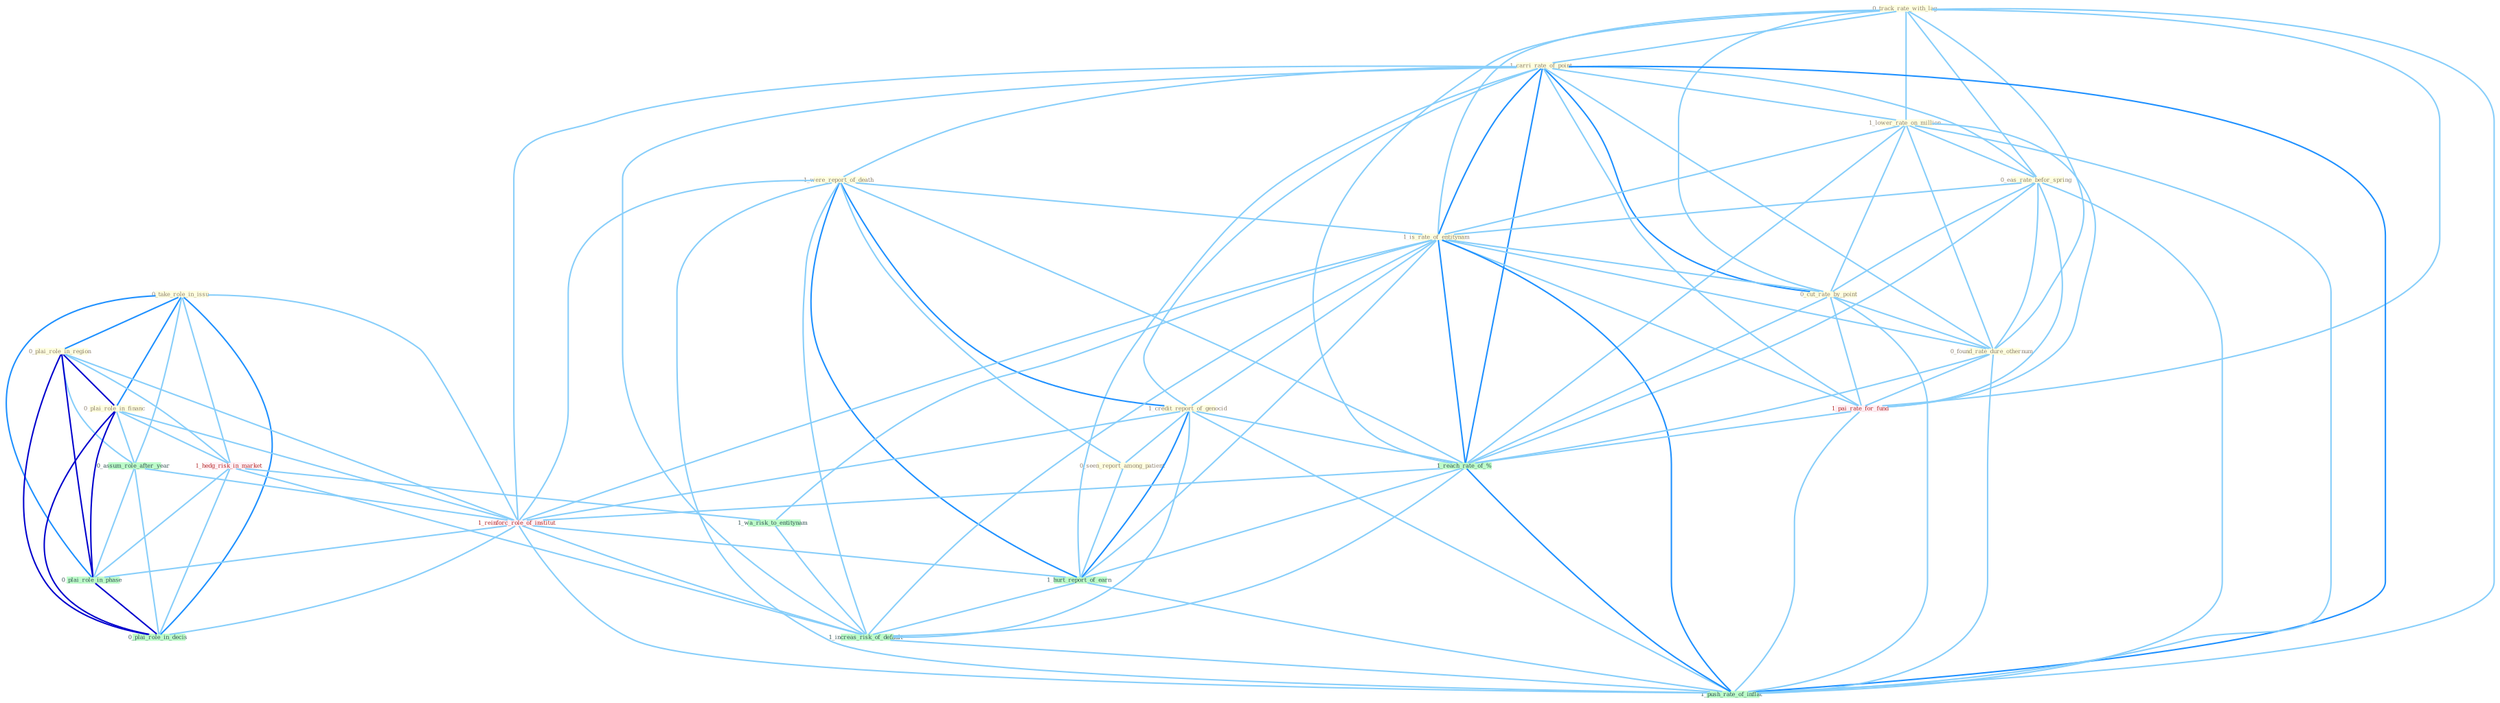 Graph G{ 
    node
    [shape=polygon,style=filled,width=.5,height=.06,color="#BDFCC9",fixedsize=true,fontsize=4,
    fontcolor="#2f4f4f"];
    {node
    [color="#ffffe0", fontcolor="#8b7d6b"] "0_take_role_in_issu " "0_track_rate_with_lag " "1_carri_rate_of_point " "0_plai_role_in_region " "0_plai_role_in_financ " "1_lower_rate_on_million " "0_eas_rate_befor_spring " "1_were_report_of_death " "1_is_rate_of_entitynam " "1_credit_report_of_genocid " "0_cut_rate_by_point " "0_found_rate_dure_othernum " "0_seen_report_among_patient "}
{node [color="#fff0f5", fontcolor="#b22222"] "1_hedg_risk_in_market " "1_pai_rate_for_fund " "1_reinforc_role_of_institut "}
edge [color="#B0E2FF"];

	"0_take_role_in_issu " -- "0_plai_role_in_region " [w="2", color="#1e90ff" , len=0.8];
	"0_take_role_in_issu " -- "0_plai_role_in_financ " [w="2", color="#1e90ff" , len=0.8];
	"0_take_role_in_issu " -- "0_assum_role_after_year " [w="1", color="#87cefa" ];
	"0_take_role_in_issu " -- "1_hedg_risk_in_market " [w="1", color="#87cefa" ];
	"0_take_role_in_issu " -- "1_reinforc_role_of_institut " [w="1", color="#87cefa" ];
	"0_take_role_in_issu " -- "0_plai_role_in_phase " [w="2", color="#1e90ff" , len=0.8];
	"0_take_role_in_issu " -- "0_plai_role_in_decis " [w="2", color="#1e90ff" , len=0.8];
	"0_track_rate_with_lag " -- "1_carri_rate_of_point " [w="1", color="#87cefa" ];
	"0_track_rate_with_lag " -- "1_lower_rate_on_million " [w="1", color="#87cefa" ];
	"0_track_rate_with_lag " -- "0_eas_rate_befor_spring " [w="1", color="#87cefa" ];
	"0_track_rate_with_lag " -- "1_is_rate_of_entitynam " [w="1", color="#87cefa" ];
	"0_track_rate_with_lag " -- "0_cut_rate_by_point " [w="1", color="#87cefa" ];
	"0_track_rate_with_lag " -- "0_found_rate_dure_othernum " [w="1", color="#87cefa" ];
	"0_track_rate_with_lag " -- "1_pai_rate_for_fund " [w="1", color="#87cefa" ];
	"0_track_rate_with_lag " -- "1_reach_rate_of_% " [w="1", color="#87cefa" ];
	"0_track_rate_with_lag " -- "1_push_rate_of_inflat " [w="1", color="#87cefa" ];
	"1_carri_rate_of_point " -- "1_lower_rate_on_million " [w="1", color="#87cefa" ];
	"1_carri_rate_of_point " -- "0_eas_rate_befor_spring " [w="1", color="#87cefa" ];
	"1_carri_rate_of_point " -- "1_were_report_of_death " [w="1", color="#87cefa" ];
	"1_carri_rate_of_point " -- "1_is_rate_of_entitynam " [w="2", color="#1e90ff" , len=0.8];
	"1_carri_rate_of_point " -- "1_credit_report_of_genocid " [w="1", color="#87cefa" ];
	"1_carri_rate_of_point " -- "0_cut_rate_by_point " [w="2", color="#1e90ff" , len=0.8];
	"1_carri_rate_of_point " -- "0_found_rate_dure_othernum " [w="1", color="#87cefa" ];
	"1_carri_rate_of_point " -- "1_pai_rate_for_fund " [w="1", color="#87cefa" ];
	"1_carri_rate_of_point " -- "1_reach_rate_of_% " [w="2", color="#1e90ff" , len=0.8];
	"1_carri_rate_of_point " -- "1_reinforc_role_of_institut " [w="1", color="#87cefa" ];
	"1_carri_rate_of_point " -- "1_hurt_report_of_earn " [w="1", color="#87cefa" ];
	"1_carri_rate_of_point " -- "1_increas_risk_of_default " [w="1", color="#87cefa" ];
	"1_carri_rate_of_point " -- "1_push_rate_of_inflat " [w="2", color="#1e90ff" , len=0.8];
	"0_plai_role_in_region " -- "0_plai_role_in_financ " [w="3", color="#0000cd" , len=0.6];
	"0_plai_role_in_region " -- "0_assum_role_after_year " [w="1", color="#87cefa" ];
	"0_plai_role_in_region " -- "1_hedg_risk_in_market " [w="1", color="#87cefa" ];
	"0_plai_role_in_region " -- "1_reinforc_role_of_institut " [w="1", color="#87cefa" ];
	"0_plai_role_in_region " -- "0_plai_role_in_phase " [w="3", color="#0000cd" , len=0.6];
	"0_plai_role_in_region " -- "0_plai_role_in_decis " [w="3", color="#0000cd" , len=0.6];
	"0_plai_role_in_financ " -- "0_assum_role_after_year " [w="1", color="#87cefa" ];
	"0_plai_role_in_financ " -- "1_hedg_risk_in_market " [w="1", color="#87cefa" ];
	"0_plai_role_in_financ " -- "1_reinforc_role_of_institut " [w="1", color="#87cefa" ];
	"0_plai_role_in_financ " -- "0_plai_role_in_phase " [w="3", color="#0000cd" , len=0.6];
	"0_plai_role_in_financ " -- "0_plai_role_in_decis " [w="3", color="#0000cd" , len=0.6];
	"1_lower_rate_on_million " -- "0_eas_rate_befor_spring " [w="1", color="#87cefa" ];
	"1_lower_rate_on_million " -- "1_is_rate_of_entitynam " [w="1", color="#87cefa" ];
	"1_lower_rate_on_million " -- "0_cut_rate_by_point " [w="1", color="#87cefa" ];
	"1_lower_rate_on_million " -- "0_found_rate_dure_othernum " [w="1", color="#87cefa" ];
	"1_lower_rate_on_million " -- "1_pai_rate_for_fund " [w="1", color="#87cefa" ];
	"1_lower_rate_on_million " -- "1_reach_rate_of_% " [w="1", color="#87cefa" ];
	"1_lower_rate_on_million " -- "1_push_rate_of_inflat " [w="1", color="#87cefa" ];
	"0_eas_rate_befor_spring " -- "1_is_rate_of_entitynam " [w="1", color="#87cefa" ];
	"0_eas_rate_befor_spring " -- "0_cut_rate_by_point " [w="1", color="#87cefa" ];
	"0_eas_rate_befor_spring " -- "0_found_rate_dure_othernum " [w="1", color="#87cefa" ];
	"0_eas_rate_befor_spring " -- "1_pai_rate_for_fund " [w="1", color="#87cefa" ];
	"0_eas_rate_befor_spring " -- "1_reach_rate_of_% " [w="1", color="#87cefa" ];
	"0_eas_rate_befor_spring " -- "1_push_rate_of_inflat " [w="1", color="#87cefa" ];
	"1_were_report_of_death " -- "1_is_rate_of_entitynam " [w="1", color="#87cefa" ];
	"1_were_report_of_death " -- "1_credit_report_of_genocid " [w="2", color="#1e90ff" , len=0.8];
	"1_were_report_of_death " -- "0_seen_report_among_patient " [w="1", color="#87cefa" ];
	"1_were_report_of_death " -- "1_reach_rate_of_% " [w="1", color="#87cefa" ];
	"1_were_report_of_death " -- "1_reinforc_role_of_institut " [w="1", color="#87cefa" ];
	"1_were_report_of_death " -- "1_hurt_report_of_earn " [w="2", color="#1e90ff" , len=0.8];
	"1_were_report_of_death " -- "1_increas_risk_of_default " [w="1", color="#87cefa" ];
	"1_were_report_of_death " -- "1_push_rate_of_inflat " [w="1", color="#87cefa" ];
	"1_is_rate_of_entitynam " -- "1_credit_report_of_genocid " [w="1", color="#87cefa" ];
	"1_is_rate_of_entitynam " -- "0_cut_rate_by_point " [w="1", color="#87cefa" ];
	"1_is_rate_of_entitynam " -- "0_found_rate_dure_othernum " [w="1", color="#87cefa" ];
	"1_is_rate_of_entitynam " -- "1_pai_rate_for_fund " [w="1", color="#87cefa" ];
	"1_is_rate_of_entitynam " -- "1_reach_rate_of_% " [w="2", color="#1e90ff" , len=0.8];
	"1_is_rate_of_entitynam " -- "1_reinforc_role_of_institut " [w="1", color="#87cefa" ];
	"1_is_rate_of_entitynam " -- "1_wa_risk_to_entitynam " [w="1", color="#87cefa" ];
	"1_is_rate_of_entitynam " -- "1_hurt_report_of_earn " [w="1", color="#87cefa" ];
	"1_is_rate_of_entitynam " -- "1_increas_risk_of_default " [w="1", color="#87cefa" ];
	"1_is_rate_of_entitynam " -- "1_push_rate_of_inflat " [w="2", color="#1e90ff" , len=0.8];
	"1_credit_report_of_genocid " -- "0_seen_report_among_patient " [w="1", color="#87cefa" ];
	"1_credit_report_of_genocid " -- "1_reach_rate_of_% " [w="1", color="#87cefa" ];
	"1_credit_report_of_genocid " -- "1_reinforc_role_of_institut " [w="1", color="#87cefa" ];
	"1_credit_report_of_genocid " -- "1_hurt_report_of_earn " [w="2", color="#1e90ff" , len=0.8];
	"1_credit_report_of_genocid " -- "1_increas_risk_of_default " [w="1", color="#87cefa" ];
	"1_credit_report_of_genocid " -- "1_push_rate_of_inflat " [w="1", color="#87cefa" ];
	"0_cut_rate_by_point " -- "0_found_rate_dure_othernum " [w="1", color="#87cefa" ];
	"0_cut_rate_by_point " -- "1_pai_rate_for_fund " [w="1", color="#87cefa" ];
	"0_cut_rate_by_point " -- "1_reach_rate_of_% " [w="1", color="#87cefa" ];
	"0_cut_rate_by_point " -- "1_push_rate_of_inflat " [w="1", color="#87cefa" ];
	"0_found_rate_dure_othernum " -- "1_pai_rate_for_fund " [w="1", color="#87cefa" ];
	"0_found_rate_dure_othernum " -- "1_reach_rate_of_% " [w="1", color="#87cefa" ];
	"0_found_rate_dure_othernum " -- "1_push_rate_of_inflat " [w="1", color="#87cefa" ];
	"0_seen_report_among_patient " -- "1_hurt_report_of_earn " [w="1", color="#87cefa" ];
	"0_assum_role_after_year " -- "1_reinforc_role_of_institut " [w="1", color="#87cefa" ];
	"0_assum_role_after_year " -- "0_plai_role_in_phase " [w="1", color="#87cefa" ];
	"0_assum_role_after_year " -- "0_plai_role_in_decis " [w="1", color="#87cefa" ];
	"1_hedg_risk_in_market " -- "1_wa_risk_to_entitynam " [w="1", color="#87cefa" ];
	"1_hedg_risk_in_market " -- "0_plai_role_in_phase " [w="1", color="#87cefa" ];
	"1_hedg_risk_in_market " -- "1_increas_risk_of_default " [w="1", color="#87cefa" ];
	"1_hedg_risk_in_market " -- "0_plai_role_in_decis " [w="1", color="#87cefa" ];
	"1_pai_rate_for_fund " -- "1_reach_rate_of_% " [w="1", color="#87cefa" ];
	"1_pai_rate_for_fund " -- "1_push_rate_of_inflat " [w="1", color="#87cefa" ];
	"1_reach_rate_of_% " -- "1_reinforc_role_of_institut " [w="1", color="#87cefa" ];
	"1_reach_rate_of_% " -- "1_hurt_report_of_earn " [w="1", color="#87cefa" ];
	"1_reach_rate_of_% " -- "1_increas_risk_of_default " [w="1", color="#87cefa" ];
	"1_reach_rate_of_% " -- "1_push_rate_of_inflat " [w="2", color="#1e90ff" , len=0.8];
	"1_reinforc_role_of_institut " -- "0_plai_role_in_phase " [w="1", color="#87cefa" ];
	"1_reinforc_role_of_institut " -- "1_hurt_report_of_earn " [w="1", color="#87cefa" ];
	"1_reinforc_role_of_institut " -- "1_increas_risk_of_default " [w="1", color="#87cefa" ];
	"1_reinforc_role_of_institut " -- "0_plai_role_in_decis " [w="1", color="#87cefa" ];
	"1_reinforc_role_of_institut " -- "1_push_rate_of_inflat " [w="1", color="#87cefa" ];
	"1_wa_risk_to_entitynam " -- "1_increas_risk_of_default " [w="1", color="#87cefa" ];
	"0_plai_role_in_phase " -- "0_plai_role_in_decis " [w="3", color="#0000cd" , len=0.6];
	"1_hurt_report_of_earn " -- "1_increas_risk_of_default " [w="1", color="#87cefa" ];
	"1_hurt_report_of_earn " -- "1_push_rate_of_inflat " [w="1", color="#87cefa" ];
	"1_increas_risk_of_default " -- "1_push_rate_of_inflat " [w="1", color="#87cefa" ];
}